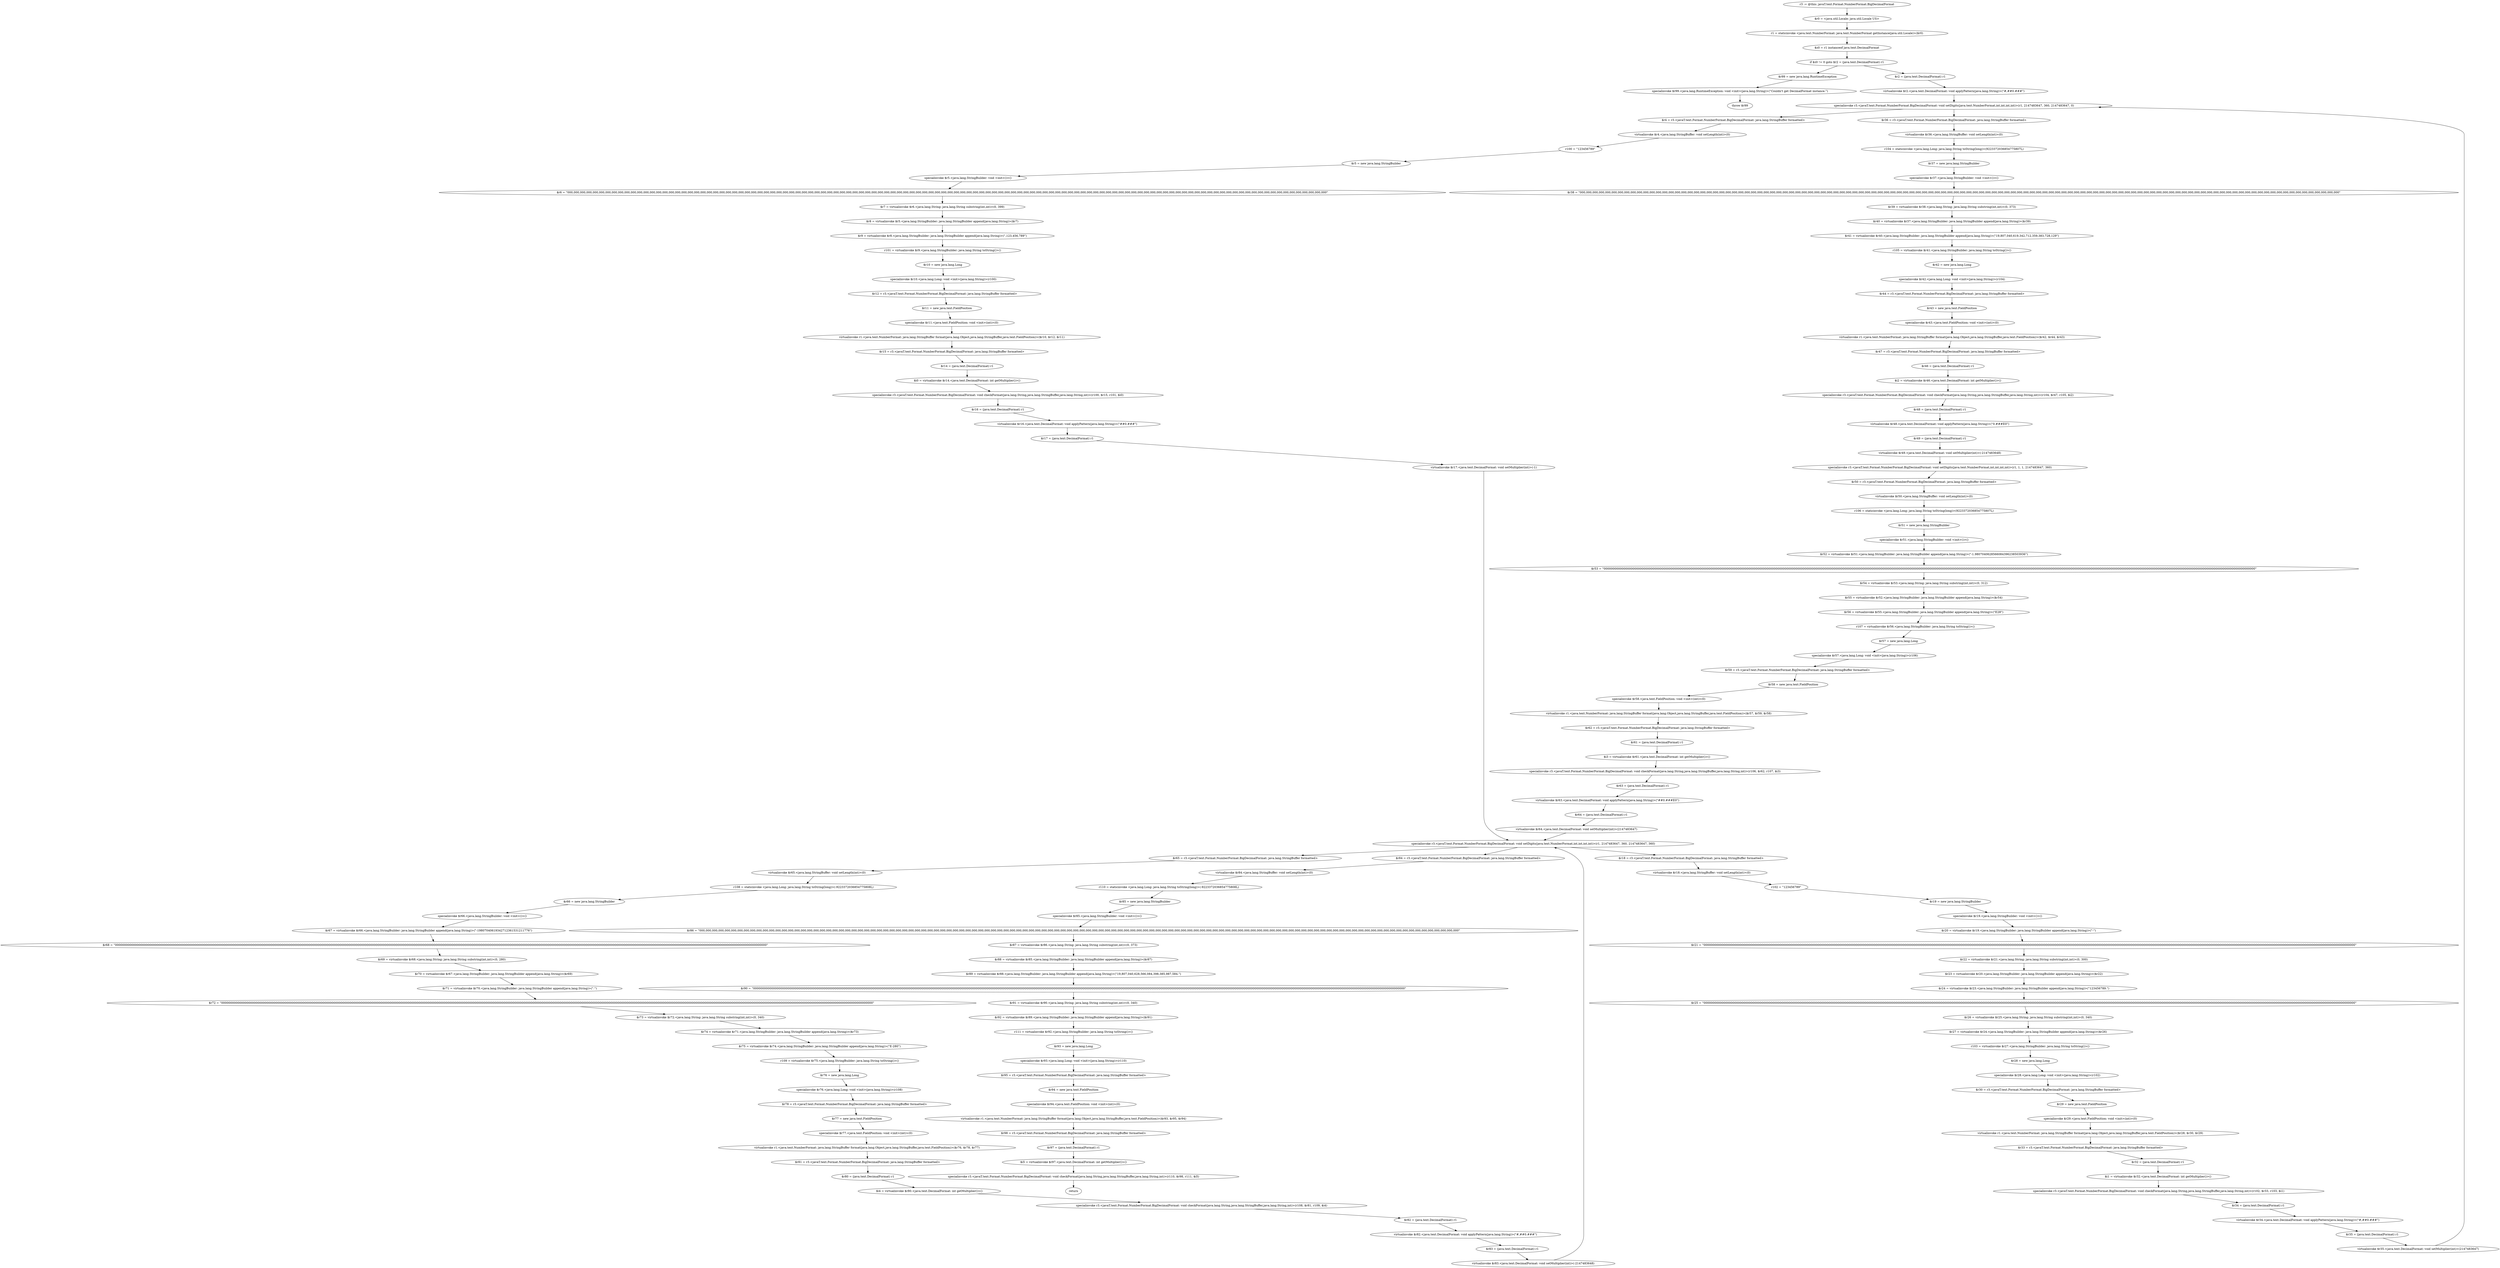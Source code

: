 digraph "unitGraph" {
    "r3 := @this: javaT.text.Format.NumberFormat.BigDecimalFormat"
    "$r0 = <java.util.Locale: java.util.Locale US>"
    "r1 = staticinvoke <java.text.NumberFormat: java.text.NumberFormat getInstance(java.util.Locale)>($r0)"
    "$z0 = r1 instanceof java.text.DecimalFormat"
    "if $z0 != 0 goto $r2 = (java.text.DecimalFormat) r1"
    "$r99 = new java.lang.RuntimeException"
    "specialinvoke $r99.<java.lang.RuntimeException: void <init>(java.lang.String)>(\"Couldn\'t get DecimalFormat instance.\")"
    "throw $r99"
    "$r2 = (java.text.DecimalFormat) r1"
    "virtualinvoke $r2.<java.text.DecimalFormat: void applyPattern(java.lang.String)>(\"#,##0.###\")"
    "specialinvoke r3.<javaT.text.Format.NumberFormat.BigDecimalFormat: void setDigits(java.text.NumberFormat,int,int,int,int)>(r1, 2147483647, 360, 2147483647, 0)"
    "$r4 = r3.<javaT.text.Format.NumberFormat.BigDecimalFormat: java.lang.StringBuffer formatted>"
    "virtualinvoke $r4.<java.lang.StringBuffer: void setLength(int)>(0)"
    "r100 = \"123456789\""
    "$r5 = new java.lang.StringBuilder"
    "specialinvoke $r5.<java.lang.StringBuilder: void <init>()>()"
    "$r6 = \"000,000,000,000,000,000,000,000,000,000,000,000,000,000,000,000,000,000,000,000,000,000,000,000,000,000,000,000,000,000,000,000,000,000,000,000,000,000,000,000,000,000,000,000,000,000,000,000,000,000,000,000,000,000,000,000,000,000,000,000,000,000,000,000,000,000,000,000,000,000,000,000,000,000,000,000,000,000,000,000,000,000,000,000,000,000,000,000,000,000,000,000,000,000,000,000,000,000,000,000,000,000,000,000,000,000,000,000,000,000,000,000,000,000,000,000,000,000,000,000\""
    "$r7 = virtualinvoke $r6.<java.lang.String: java.lang.String substring(int,int)>(0, 399)"
    "$r8 = virtualinvoke $r5.<java.lang.StringBuilder: java.lang.StringBuilder append(java.lang.String)>($r7)"
    "$r9 = virtualinvoke $r8.<java.lang.StringBuilder: java.lang.StringBuilder append(java.lang.String)>(\",123,456,789\")"
    "r101 = virtualinvoke $r9.<java.lang.StringBuilder: java.lang.String toString()>()"
    "$r10 = new java.lang.Long"
    "specialinvoke $r10.<java.lang.Long: void <init>(java.lang.String)>(r100)"
    "$r12 = r3.<javaT.text.Format.NumberFormat.BigDecimalFormat: java.lang.StringBuffer formatted>"
    "$r11 = new java.text.FieldPosition"
    "specialinvoke $r11.<java.text.FieldPosition: void <init>(int)>(0)"
    "virtualinvoke r1.<java.text.NumberFormat: java.lang.StringBuffer format(java.lang.Object,java.lang.StringBuffer,java.text.FieldPosition)>($r10, $r12, $r11)"
    "$r15 = r3.<javaT.text.Format.NumberFormat.BigDecimalFormat: java.lang.StringBuffer formatted>"
    "$r14 = (java.text.DecimalFormat) r1"
    "$i0 = virtualinvoke $r14.<java.text.DecimalFormat: int getMultiplier()>()"
    "specialinvoke r3.<javaT.text.Format.NumberFormat.BigDecimalFormat: void checkFormat(java.lang.String,java.lang.StringBuffer,java.lang.String,int)>(r100, $r15, r101, $i0)"
    "$r16 = (java.text.DecimalFormat) r1"
    "virtualinvoke $r16.<java.text.DecimalFormat: void applyPattern(java.lang.String)>(\"##0.###\")"
    "$r17 = (java.text.DecimalFormat) r1"
    "virtualinvoke $r17.<java.text.DecimalFormat: void setMultiplier(int)>(-1)"
    "specialinvoke r3.<javaT.text.Format.NumberFormat.BigDecimalFormat: void setDigits(java.text.NumberFormat,int,int,int,int)>(r1, 2147483647, 360, 2147483647, 360)"
    "$r18 = r3.<javaT.text.Format.NumberFormat.BigDecimalFormat: java.lang.StringBuffer formatted>"
    "virtualinvoke $r18.<java.lang.StringBuffer: void setLength(int)>(0)"
    "r102 = \"123456789\""
    "$r19 = new java.lang.StringBuilder"
    "specialinvoke $r19.<java.lang.StringBuilder: void <init>()>()"
    "$r20 = virtualinvoke $r19.<java.lang.StringBuilder: java.lang.StringBuilder append(java.lang.String)>(\"-\")"
    "$r21 = \"000000000000000000000000000000000000000000000000000000000000000000000000000000000000000000000000000000000000000000000000000000000000000000000000000000000000000000000000000000000000000000000000000000000000000000000000000000000000000000000000000000000000000000000000000000000000000000000000000000000000000000000000000000000000000000000000000000000000000000000000\""
    "$r22 = virtualinvoke $r21.<java.lang.String: java.lang.String substring(int,int)>(0, 300)"
    "$r23 = virtualinvoke $r20.<java.lang.StringBuilder: java.lang.StringBuilder append(java.lang.String)>($r22)"
    "$r24 = virtualinvoke $r23.<java.lang.StringBuilder: java.lang.StringBuilder append(java.lang.String)>(\"123456789.\")"
    "$r25 = \"000000000000000000000000000000000000000000000000000000000000000000000000000000000000000000000000000000000000000000000000000000000000000000000000000000000000000000000000000000000000000000000000000000000000000000000000000000000000000000000000000000000000000000000000000000000000000000000000000000000000000000000000000000000000000000000000000000000000000000000000\""
    "$r26 = virtualinvoke $r25.<java.lang.String: java.lang.String substring(int,int)>(0, 340)"
    "$r27 = virtualinvoke $r24.<java.lang.StringBuilder: java.lang.StringBuilder append(java.lang.String)>($r26)"
    "r103 = virtualinvoke $r27.<java.lang.StringBuilder: java.lang.String toString()>()"
    "$r28 = new java.lang.Long"
    "specialinvoke $r28.<java.lang.Long: void <init>(java.lang.String)>(r102)"
    "$r30 = r3.<javaT.text.Format.NumberFormat.BigDecimalFormat: java.lang.StringBuffer formatted>"
    "$r29 = new java.text.FieldPosition"
    "specialinvoke $r29.<java.text.FieldPosition: void <init>(int)>(0)"
    "virtualinvoke r1.<java.text.NumberFormat: java.lang.StringBuffer format(java.lang.Object,java.lang.StringBuffer,java.text.FieldPosition)>($r28, $r30, $r29)"
    "$r33 = r3.<javaT.text.Format.NumberFormat.BigDecimalFormat: java.lang.StringBuffer formatted>"
    "$r32 = (java.text.DecimalFormat) r1"
    "$i1 = virtualinvoke $r32.<java.text.DecimalFormat: int getMultiplier()>()"
    "specialinvoke r3.<javaT.text.Format.NumberFormat.BigDecimalFormat: void checkFormat(java.lang.String,java.lang.StringBuffer,java.lang.String,int)>(r102, $r33, r103, $i1)"
    "$r34 = (java.text.DecimalFormat) r1"
    "virtualinvoke $r34.<java.text.DecimalFormat: void applyPattern(java.lang.String)>(\"#,##0.###\")"
    "$r35 = (java.text.DecimalFormat) r1"
    "virtualinvoke $r35.<java.text.DecimalFormat: void setMultiplier(int)>(2147483647)"
    "$r36 = r3.<javaT.text.Format.NumberFormat.BigDecimalFormat: java.lang.StringBuffer formatted>"
    "virtualinvoke $r36.<java.lang.StringBuffer: void setLength(int)>(0)"
    "r104 = staticinvoke <java.lang.Long: java.lang.String toString(long)>(9223372036854775807L)"
    "$r37 = new java.lang.StringBuilder"
    "specialinvoke $r37.<java.lang.StringBuilder: void <init>()>()"
    "$r38 = \"000,000,000,000,000,000,000,000,000,000,000,000,000,000,000,000,000,000,000,000,000,000,000,000,000,000,000,000,000,000,000,000,000,000,000,000,000,000,000,000,000,000,000,000,000,000,000,000,000,000,000,000,000,000,000,000,000,000,000,000,000,000,000,000,000,000,000,000,000,000,000,000,000,000,000,000,000,000,000,000,000,000,000,000,000,000,000,000,000,000,000,000,000,000,000,000,000,000,000,000,000,000,000,000,000,000,000,000,000,000,000,000,000,000,000,000,000,000,000,000\""
    "$r39 = virtualinvoke $r38.<java.lang.String: java.lang.String substring(int,int)>(0, 373)"
    "$r40 = virtualinvoke $r37.<java.lang.StringBuilder: java.lang.StringBuilder append(java.lang.String)>($r39)"
    "$r41 = virtualinvoke $r40.<java.lang.StringBuilder: java.lang.StringBuilder append(java.lang.String)>(\"19,807,040,619,342,712,359,383,728,129\")"
    "r105 = virtualinvoke $r41.<java.lang.StringBuilder: java.lang.String toString()>()"
    "$r42 = new java.lang.Long"
    "specialinvoke $r42.<java.lang.Long: void <init>(java.lang.String)>(r104)"
    "$r44 = r3.<javaT.text.Format.NumberFormat.BigDecimalFormat: java.lang.StringBuffer formatted>"
    "$r43 = new java.text.FieldPosition"
    "specialinvoke $r43.<java.text.FieldPosition: void <init>(int)>(0)"
    "virtualinvoke r1.<java.text.NumberFormat: java.lang.StringBuffer format(java.lang.Object,java.lang.StringBuffer,java.text.FieldPosition)>($r42, $r44, $r43)"
    "$r47 = r3.<javaT.text.Format.NumberFormat.BigDecimalFormat: java.lang.StringBuffer formatted>"
    "$r46 = (java.text.DecimalFormat) r1"
    "$i2 = virtualinvoke $r46.<java.text.DecimalFormat: int getMultiplier()>()"
    "specialinvoke r3.<javaT.text.Format.NumberFormat.BigDecimalFormat: void checkFormat(java.lang.String,java.lang.StringBuffer,java.lang.String,int)>(r104, $r47, r105, $i2)"
    "$r48 = (java.text.DecimalFormat) r1"
    "virtualinvoke $r48.<java.text.DecimalFormat: void applyPattern(java.lang.String)>(\"0.###E0\")"
    "$r49 = (java.text.DecimalFormat) r1"
    "virtualinvoke $r49.<java.text.DecimalFormat: void setMultiplier(int)>(-2147483648)"
    "specialinvoke r3.<javaT.text.Format.NumberFormat.BigDecimalFormat: void setDigits(java.text.NumberFormat,int,int,int,int)>(r1, 1, 1, 2147483647, 360)"
    "$r50 = r3.<javaT.text.Format.NumberFormat.BigDecimalFormat: java.lang.StringBuffer formatted>"
    "virtualinvoke $r50.<java.lang.StringBuffer: void setLength(int)>(0)"
    "r106 = staticinvoke <java.lang.Long: java.lang.String toString(long)>(9223372036854775807L)"
    "$r51 = new java.lang.StringBuilder"
    "specialinvoke $r51.<java.lang.StringBuilder: void <init>()>()"
    "$r52 = virtualinvoke $r51.<java.lang.StringBuilder: java.lang.StringBuilder append(java.lang.String)>(\"-1.9807040628566084396238503936\")"
    "$r53 = \"000000000000000000000000000000000000000000000000000000000000000000000000000000000000000000000000000000000000000000000000000000000000000000000000000000000000000000000000000000000000000000000000000000000000000000000000000000000000000000000000000000000000000000000000000000000000000000000000000000000000000000000000000000000000000000000000000000000000000000000000\""
    "$r54 = virtualinvoke $r53.<java.lang.String: java.lang.String substring(int,int)>(0, 312)"
    "$r55 = virtualinvoke $r52.<java.lang.StringBuilder: java.lang.StringBuilder append(java.lang.String)>($r54)"
    "$r56 = virtualinvoke $r55.<java.lang.StringBuilder: java.lang.StringBuilder append(java.lang.String)>(\"E28\")"
    "r107 = virtualinvoke $r56.<java.lang.StringBuilder: java.lang.String toString()>()"
    "$r57 = new java.lang.Long"
    "specialinvoke $r57.<java.lang.Long: void <init>(java.lang.String)>(r106)"
    "$r59 = r3.<javaT.text.Format.NumberFormat.BigDecimalFormat: java.lang.StringBuffer formatted>"
    "$r58 = new java.text.FieldPosition"
    "specialinvoke $r58.<java.text.FieldPosition: void <init>(int)>(0)"
    "virtualinvoke r1.<java.text.NumberFormat: java.lang.StringBuffer format(java.lang.Object,java.lang.StringBuffer,java.text.FieldPosition)>($r57, $r59, $r58)"
    "$r62 = r3.<javaT.text.Format.NumberFormat.BigDecimalFormat: java.lang.StringBuffer formatted>"
    "$r61 = (java.text.DecimalFormat) r1"
    "$i3 = virtualinvoke $r61.<java.text.DecimalFormat: int getMultiplier()>()"
    "specialinvoke r3.<javaT.text.Format.NumberFormat.BigDecimalFormat: void checkFormat(java.lang.String,java.lang.StringBuffer,java.lang.String,int)>(r106, $r62, r107, $i3)"
    "$r63 = (java.text.DecimalFormat) r1"
    "virtualinvoke $r63.<java.text.DecimalFormat: void applyPattern(java.lang.String)>(\"##0.###E0\")"
    "$r64 = (java.text.DecimalFormat) r1"
    "virtualinvoke $r64.<java.text.DecimalFormat: void setMultiplier(int)>(2147483647)"
    "$r65 = r3.<javaT.text.Format.NumberFormat.BigDecimalFormat: java.lang.StringBuffer formatted>"
    "virtualinvoke $r65.<java.lang.StringBuffer: void setLength(int)>(0)"
    "r108 = staticinvoke <java.lang.Long: java.lang.String toString(long)>(-9223372036854775808L)"
    "$r66 = new java.lang.StringBuilder"
    "specialinvoke $r66.<java.lang.StringBuilder: void <init>()>()"
    "$r67 = virtualinvoke $r66.<java.lang.StringBuilder: java.lang.StringBuilder append(java.lang.String)>(\"-19807040619342712361531211776\")"
    "$r68 = \"000000000000000000000000000000000000000000000000000000000000000000000000000000000000000000000000000000000000000000000000000000000000000000000000000000000000000000000000000000000000000000000000000000000000000000000000000000000000000000000000000000000000000000000000000000000000000000000000000000000000000000000000000000000000000000000000000000000000000000000000\""
    "$r69 = virtualinvoke $r68.<java.lang.String: java.lang.String substring(int,int)>(0, 280)"
    "$r70 = virtualinvoke $r67.<java.lang.StringBuilder: java.lang.StringBuilder append(java.lang.String)>($r69)"
    "$r71 = virtualinvoke $r70.<java.lang.StringBuilder: java.lang.StringBuilder append(java.lang.String)>(\".\")"
    "$r72 = \"000000000000000000000000000000000000000000000000000000000000000000000000000000000000000000000000000000000000000000000000000000000000000000000000000000000000000000000000000000000000000000000000000000000000000000000000000000000000000000000000000000000000000000000000000000000000000000000000000000000000000000000000000000000000000000000000000000000000000000000000\""
    "$r73 = virtualinvoke $r72.<java.lang.String: java.lang.String substring(int,int)>(0, 340)"
    "$r74 = virtualinvoke $r71.<java.lang.StringBuilder: java.lang.StringBuilder append(java.lang.String)>($r73)"
    "$r75 = virtualinvoke $r74.<java.lang.StringBuilder: java.lang.StringBuilder append(java.lang.String)>(\"E-280\")"
    "r109 = virtualinvoke $r75.<java.lang.StringBuilder: java.lang.String toString()>()"
    "$r76 = new java.lang.Long"
    "specialinvoke $r76.<java.lang.Long: void <init>(java.lang.String)>(r108)"
    "$r78 = r3.<javaT.text.Format.NumberFormat.BigDecimalFormat: java.lang.StringBuffer formatted>"
    "$r77 = new java.text.FieldPosition"
    "specialinvoke $r77.<java.text.FieldPosition: void <init>(int)>(0)"
    "virtualinvoke r1.<java.text.NumberFormat: java.lang.StringBuffer format(java.lang.Object,java.lang.StringBuffer,java.text.FieldPosition)>($r76, $r78, $r77)"
    "$r81 = r3.<javaT.text.Format.NumberFormat.BigDecimalFormat: java.lang.StringBuffer formatted>"
    "$r80 = (java.text.DecimalFormat) r1"
    "$i4 = virtualinvoke $r80.<java.text.DecimalFormat: int getMultiplier()>()"
    "specialinvoke r3.<javaT.text.Format.NumberFormat.BigDecimalFormat: void checkFormat(java.lang.String,java.lang.StringBuffer,java.lang.String,int)>(r108, $r81, r109, $i4)"
    "$r82 = (java.text.DecimalFormat) r1"
    "virtualinvoke $r82.<java.text.DecimalFormat: void applyPattern(java.lang.String)>(\"#,##0.###\")"
    "$r83 = (java.text.DecimalFormat) r1"
    "virtualinvoke $r83.<java.text.DecimalFormat: void setMultiplier(int)>(-2147483648)"
    "$r84 = r3.<javaT.text.Format.NumberFormat.BigDecimalFormat: java.lang.StringBuffer formatted>"
    "virtualinvoke $r84.<java.lang.StringBuffer: void setLength(int)>(0)"
    "r110 = staticinvoke <java.lang.Long: java.lang.String toString(long)>(-9223372036854775808L)"
    "$r85 = new java.lang.StringBuilder"
    "specialinvoke $r85.<java.lang.StringBuilder: void <init>()>()"
    "$r86 = \"000,000,000,000,000,000,000,000,000,000,000,000,000,000,000,000,000,000,000,000,000,000,000,000,000,000,000,000,000,000,000,000,000,000,000,000,000,000,000,000,000,000,000,000,000,000,000,000,000,000,000,000,000,000,000,000,000,000,000,000,000,000,000,000,000,000,000,000,000,000,000,000,000,000,000,000,000,000,000,000,000,000,000,000,000,000,000,000,000,000,000,000,000,000,000,000,000,000,000,000,000,000,000,000,000,000,000,000,000,000,000,000,000,000,000,000,000,000,000,000\""
    "$r87 = virtualinvoke $r86.<java.lang.String: java.lang.String substring(int,int)>(0, 373)"
    "$r88 = virtualinvoke $r85.<java.lang.StringBuilder: java.lang.StringBuilder append(java.lang.String)>($r87)"
    "$r89 = virtualinvoke $r88.<java.lang.StringBuilder: java.lang.StringBuilder append(java.lang.String)>(\"19,807,040,628,566,084,398,385,987,584.\")"
    "$r90 = \"000000000000000000000000000000000000000000000000000000000000000000000000000000000000000000000000000000000000000000000000000000000000000000000000000000000000000000000000000000000000000000000000000000000000000000000000000000000000000000000000000000000000000000000000000000000000000000000000000000000000000000000000000000000000000000000000000000000000000000000000\""
    "$r91 = virtualinvoke $r90.<java.lang.String: java.lang.String substring(int,int)>(0, 340)"
    "$r92 = virtualinvoke $r89.<java.lang.StringBuilder: java.lang.StringBuilder append(java.lang.String)>($r91)"
    "r111 = virtualinvoke $r92.<java.lang.StringBuilder: java.lang.String toString()>()"
    "$r93 = new java.lang.Long"
    "specialinvoke $r93.<java.lang.Long: void <init>(java.lang.String)>(r110)"
    "$r95 = r3.<javaT.text.Format.NumberFormat.BigDecimalFormat: java.lang.StringBuffer formatted>"
    "$r94 = new java.text.FieldPosition"
    "specialinvoke $r94.<java.text.FieldPosition: void <init>(int)>(0)"
    "virtualinvoke r1.<java.text.NumberFormat: java.lang.StringBuffer format(java.lang.Object,java.lang.StringBuffer,java.text.FieldPosition)>($r93, $r95, $r94)"
    "$r98 = r3.<javaT.text.Format.NumberFormat.BigDecimalFormat: java.lang.StringBuffer formatted>"
    "$r97 = (java.text.DecimalFormat) r1"
    "$i5 = virtualinvoke $r97.<java.text.DecimalFormat: int getMultiplier()>()"
    "specialinvoke r3.<javaT.text.Format.NumberFormat.BigDecimalFormat: void checkFormat(java.lang.String,java.lang.StringBuffer,java.lang.String,int)>(r110, $r98, r111, $i5)"
    "return"
    "r3 := @this: javaT.text.Format.NumberFormat.BigDecimalFormat"->"$r0 = <java.util.Locale: java.util.Locale US>";
    "$r0 = <java.util.Locale: java.util.Locale US>"->"r1 = staticinvoke <java.text.NumberFormat: java.text.NumberFormat getInstance(java.util.Locale)>($r0)";
    "r1 = staticinvoke <java.text.NumberFormat: java.text.NumberFormat getInstance(java.util.Locale)>($r0)"->"$z0 = r1 instanceof java.text.DecimalFormat";
    "$z0 = r1 instanceof java.text.DecimalFormat"->"if $z0 != 0 goto $r2 = (java.text.DecimalFormat) r1";
    "if $z0 != 0 goto $r2 = (java.text.DecimalFormat) r1"->"$r99 = new java.lang.RuntimeException";
    "if $z0 != 0 goto $r2 = (java.text.DecimalFormat) r1"->"$r2 = (java.text.DecimalFormat) r1";
    "$r99 = new java.lang.RuntimeException"->"specialinvoke $r99.<java.lang.RuntimeException: void <init>(java.lang.String)>(\"Couldn\'t get DecimalFormat instance.\")";
    "specialinvoke $r99.<java.lang.RuntimeException: void <init>(java.lang.String)>(\"Couldn\'t get DecimalFormat instance.\")"->"throw $r99";
    "$r2 = (java.text.DecimalFormat) r1"->"virtualinvoke $r2.<java.text.DecimalFormat: void applyPattern(java.lang.String)>(\"#,##0.###\")";
    "virtualinvoke $r2.<java.text.DecimalFormat: void applyPattern(java.lang.String)>(\"#,##0.###\")"->"specialinvoke r3.<javaT.text.Format.NumberFormat.BigDecimalFormat: void setDigits(java.text.NumberFormat,int,int,int,int)>(r1, 2147483647, 360, 2147483647, 0)";
    "specialinvoke r3.<javaT.text.Format.NumberFormat.BigDecimalFormat: void setDigits(java.text.NumberFormat,int,int,int,int)>(r1, 2147483647, 360, 2147483647, 0)"->"$r4 = r3.<javaT.text.Format.NumberFormat.BigDecimalFormat: java.lang.StringBuffer formatted>";
    "$r4 = r3.<javaT.text.Format.NumberFormat.BigDecimalFormat: java.lang.StringBuffer formatted>"->"virtualinvoke $r4.<java.lang.StringBuffer: void setLength(int)>(0)";
    "virtualinvoke $r4.<java.lang.StringBuffer: void setLength(int)>(0)"->"r100 = \"123456789\"";
    "r100 = \"123456789\""->"$r5 = new java.lang.StringBuilder";
    "$r5 = new java.lang.StringBuilder"->"specialinvoke $r5.<java.lang.StringBuilder: void <init>()>()";
    "specialinvoke $r5.<java.lang.StringBuilder: void <init>()>()"->"$r6 = \"000,000,000,000,000,000,000,000,000,000,000,000,000,000,000,000,000,000,000,000,000,000,000,000,000,000,000,000,000,000,000,000,000,000,000,000,000,000,000,000,000,000,000,000,000,000,000,000,000,000,000,000,000,000,000,000,000,000,000,000,000,000,000,000,000,000,000,000,000,000,000,000,000,000,000,000,000,000,000,000,000,000,000,000,000,000,000,000,000,000,000,000,000,000,000,000,000,000,000,000,000,000,000,000,000,000,000,000,000,000,000,000,000,000,000,000,000,000,000,000\"";
    "$r6 = \"000,000,000,000,000,000,000,000,000,000,000,000,000,000,000,000,000,000,000,000,000,000,000,000,000,000,000,000,000,000,000,000,000,000,000,000,000,000,000,000,000,000,000,000,000,000,000,000,000,000,000,000,000,000,000,000,000,000,000,000,000,000,000,000,000,000,000,000,000,000,000,000,000,000,000,000,000,000,000,000,000,000,000,000,000,000,000,000,000,000,000,000,000,000,000,000,000,000,000,000,000,000,000,000,000,000,000,000,000,000,000,000,000,000,000,000,000,000,000,000\""->"$r7 = virtualinvoke $r6.<java.lang.String: java.lang.String substring(int,int)>(0, 399)";
    "$r7 = virtualinvoke $r6.<java.lang.String: java.lang.String substring(int,int)>(0, 399)"->"$r8 = virtualinvoke $r5.<java.lang.StringBuilder: java.lang.StringBuilder append(java.lang.String)>($r7)";
    "$r8 = virtualinvoke $r5.<java.lang.StringBuilder: java.lang.StringBuilder append(java.lang.String)>($r7)"->"$r9 = virtualinvoke $r8.<java.lang.StringBuilder: java.lang.StringBuilder append(java.lang.String)>(\",123,456,789\")";
    "$r9 = virtualinvoke $r8.<java.lang.StringBuilder: java.lang.StringBuilder append(java.lang.String)>(\",123,456,789\")"->"r101 = virtualinvoke $r9.<java.lang.StringBuilder: java.lang.String toString()>()";
    "r101 = virtualinvoke $r9.<java.lang.StringBuilder: java.lang.String toString()>()"->"$r10 = new java.lang.Long";
    "$r10 = new java.lang.Long"->"specialinvoke $r10.<java.lang.Long: void <init>(java.lang.String)>(r100)";
    "specialinvoke $r10.<java.lang.Long: void <init>(java.lang.String)>(r100)"->"$r12 = r3.<javaT.text.Format.NumberFormat.BigDecimalFormat: java.lang.StringBuffer formatted>";
    "$r12 = r3.<javaT.text.Format.NumberFormat.BigDecimalFormat: java.lang.StringBuffer formatted>"->"$r11 = new java.text.FieldPosition";
    "$r11 = new java.text.FieldPosition"->"specialinvoke $r11.<java.text.FieldPosition: void <init>(int)>(0)";
    "specialinvoke $r11.<java.text.FieldPosition: void <init>(int)>(0)"->"virtualinvoke r1.<java.text.NumberFormat: java.lang.StringBuffer format(java.lang.Object,java.lang.StringBuffer,java.text.FieldPosition)>($r10, $r12, $r11)";
    "virtualinvoke r1.<java.text.NumberFormat: java.lang.StringBuffer format(java.lang.Object,java.lang.StringBuffer,java.text.FieldPosition)>($r10, $r12, $r11)"->"$r15 = r3.<javaT.text.Format.NumberFormat.BigDecimalFormat: java.lang.StringBuffer formatted>";
    "$r15 = r3.<javaT.text.Format.NumberFormat.BigDecimalFormat: java.lang.StringBuffer formatted>"->"$r14 = (java.text.DecimalFormat) r1";
    "$r14 = (java.text.DecimalFormat) r1"->"$i0 = virtualinvoke $r14.<java.text.DecimalFormat: int getMultiplier()>()";
    "$i0 = virtualinvoke $r14.<java.text.DecimalFormat: int getMultiplier()>()"->"specialinvoke r3.<javaT.text.Format.NumberFormat.BigDecimalFormat: void checkFormat(java.lang.String,java.lang.StringBuffer,java.lang.String,int)>(r100, $r15, r101, $i0)";
    "specialinvoke r3.<javaT.text.Format.NumberFormat.BigDecimalFormat: void checkFormat(java.lang.String,java.lang.StringBuffer,java.lang.String,int)>(r100, $r15, r101, $i0)"->"$r16 = (java.text.DecimalFormat) r1";
    "$r16 = (java.text.DecimalFormat) r1"->"virtualinvoke $r16.<java.text.DecimalFormat: void applyPattern(java.lang.String)>(\"##0.###\")";
    "virtualinvoke $r16.<java.text.DecimalFormat: void applyPattern(java.lang.String)>(\"##0.###\")"->"$r17 = (java.text.DecimalFormat) r1";
    "$r17 = (java.text.DecimalFormat) r1"->"virtualinvoke $r17.<java.text.DecimalFormat: void setMultiplier(int)>(-1)";
    "virtualinvoke $r17.<java.text.DecimalFormat: void setMultiplier(int)>(-1)"->"specialinvoke r3.<javaT.text.Format.NumberFormat.BigDecimalFormat: void setDigits(java.text.NumberFormat,int,int,int,int)>(r1, 2147483647, 360, 2147483647, 360)";
    "specialinvoke r3.<javaT.text.Format.NumberFormat.BigDecimalFormat: void setDigits(java.text.NumberFormat,int,int,int,int)>(r1, 2147483647, 360, 2147483647, 360)"->"$r18 = r3.<javaT.text.Format.NumberFormat.BigDecimalFormat: java.lang.StringBuffer formatted>";
    "$r18 = r3.<javaT.text.Format.NumberFormat.BigDecimalFormat: java.lang.StringBuffer formatted>"->"virtualinvoke $r18.<java.lang.StringBuffer: void setLength(int)>(0)";
    "virtualinvoke $r18.<java.lang.StringBuffer: void setLength(int)>(0)"->"r102 = \"123456789\"";
    "r102 = \"123456789\""->"$r19 = new java.lang.StringBuilder";
    "$r19 = new java.lang.StringBuilder"->"specialinvoke $r19.<java.lang.StringBuilder: void <init>()>()";
    "specialinvoke $r19.<java.lang.StringBuilder: void <init>()>()"->"$r20 = virtualinvoke $r19.<java.lang.StringBuilder: java.lang.StringBuilder append(java.lang.String)>(\"-\")";
    "$r20 = virtualinvoke $r19.<java.lang.StringBuilder: java.lang.StringBuilder append(java.lang.String)>(\"-\")"->"$r21 = \"000000000000000000000000000000000000000000000000000000000000000000000000000000000000000000000000000000000000000000000000000000000000000000000000000000000000000000000000000000000000000000000000000000000000000000000000000000000000000000000000000000000000000000000000000000000000000000000000000000000000000000000000000000000000000000000000000000000000000000000000\"";
    "$r21 = \"000000000000000000000000000000000000000000000000000000000000000000000000000000000000000000000000000000000000000000000000000000000000000000000000000000000000000000000000000000000000000000000000000000000000000000000000000000000000000000000000000000000000000000000000000000000000000000000000000000000000000000000000000000000000000000000000000000000000000000000000\""->"$r22 = virtualinvoke $r21.<java.lang.String: java.lang.String substring(int,int)>(0, 300)";
    "$r22 = virtualinvoke $r21.<java.lang.String: java.lang.String substring(int,int)>(0, 300)"->"$r23 = virtualinvoke $r20.<java.lang.StringBuilder: java.lang.StringBuilder append(java.lang.String)>($r22)";
    "$r23 = virtualinvoke $r20.<java.lang.StringBuilder: java.lang.StringBuilder append(java.lang.String)>($r22)"->"$r24 = virtualinvoke $r23.<java.lang.StringBuilder: java.lang.StringBuilder append(java.lang.String)>(\"123456789.\")";
    "$r24 = virtualinvoke $r23.<java.lang.StringBuilder: java.lang.StringBuilder append(java.lang.String)>(\"123456789.\")"->"$r25 = \"000000000000000000000000000000000000000000000000000000000000000000000000000000000000000000000000000000000000000000000000000000000000000000000000000000000000000000000000000000000000000000000000000000000000000000000000000000000000000000000000000000000000000000000000000000000000000000000000000000000000000000000000000000000000000000000000000000000000000000000000\"";
    "$r25 = \"000000000000000000000000000000000000000000000000000000000000000000000000000000000000000000000000000000000000000000000000000000000000000000000000000000000000000000000000000000000000000000000000000000000000000000000000000000000000000000000000000000000000000000000000000000000000000000000000000000000000000000000000000000000000000000000000000000000000000000000000\""->"$r26 = virtualinvoke $r25.<java.lang.String: java.lang.String substring(int,int)>(0, 340)";
    "$r26 = virtualinvoke $r25.<java.lang.String: java.lang.String substring(int,int)>(0, 340)"->"$r27 = virtualinvoke $r24.<java.lang.StringBuilder: java.lang.StringBuilder append(java.lang.String)>($r26)";
    "$r27 = virtualinvoke $r24.<java.lang.StringBuilder: java.lang.StringBuilder append(java.lang.String)>($r26)"->"r103 = virtualinvoke $r27.<java.lang.StringBuilder: java.lang.String toString()>()";
    "r103 = virtualinvoke $r27.<java.lang.StringBuilder: java.lang.String toString()>()"->"$r28 = new java.lang.Long";
    "$r28 = new java.lang.Long"->"specialinvoke $r28.<java.lang.Long: void <init>(java.lang.String)>(r102)";
    "specialinvoke $r28.<java.lang.Long: void <init>(java.lang.String)>(r102)"->"$r30 = r3.<javaT.text.Format.NumberFormat.BigDecimalFormat: java.lang.StringBuffer formatted>";
    "$r30 = r3.<javaT.text.Format.NumberFormat.BigDecimalFormat: java.lang.StringBuffer formatted>"->"$r29 = new java.text.FieldPosition";
    "$r29 = new java.text.FieldPosition"->"specialinvoke $r29.<java.text.FieldPosition: void <init>(int)>(0)";
    "specialinvoke $r29.<java.text.FieldPosition: void <init>(int)>(0)"->"virtualinvoke r1.<java.text.NumberFormat: java.lang.StringBuffer format(java.lang.Object,java.lang.StringBuffer,java.text.FieldPosition)>($r28, $r30, $r29)";
    "virtualinvoke r1.<java.text.NumberFormat: java.lang.StringBuffer format(java.lang.Object,java.lang.StringBuffer,java.text.FieldPosition)>($r28, $r30, $r29)"->"$r33 = r3.<javaT.text.Format.NumberFormat.BigDecimalFormat: java.lang.StringBuffer formatted>";
    "$r33 = r3.<javaT.text.Format.NumberFormat.BigDecimalFormat: java.lang.StringBuffer formatted>"->"$r32 = (java.text.DecimalFormat) r1";
    "$r32 = (java.text.DecimalFormat) r1"->"$i1 = virtualinvoke $r32.<java.text.DecimalFormat: int getMultiplier()>()";
    "$i1 = virtualinvoke $r32.<java.text.DecimalFormat: int getMultiplier()>()"->"specialinvoke r3.<javaT.text.Format.NumberFormat.BigDecimalFormat: void checkFormat(java.lang.String,java.lang.StringBuffer,java.lang.String,int)>(r102, $r33, r103, $i1)";
    "specialinvoke r3.<javaT.text.Format.NumberFormat.BigDecimalFormat: void checkFormat(java.lang.String,java.lang.StringBuffer,java.lang.String,int)>(r102, $r33, r103, $i1)"->"$r34 = (java.text.DecimalFormat) r1";
    "$r34 = (java.text.DecimalFormat) r1"->"virtualinvoke $r34.<java.text.DecimalFormat: void applyPattern(java.lang.String)>(\"#,##0.###\")";
    "virtualinvoke $r34.<java.text.DecimalFormat: void applyPattern(java.lang.String)>(\"#,##0.###\")"->"$r35 = (java.text.DecimalFormat) r1";
    "$r35 = (java.text.DecimalFormat) r1"->"virtualinvoke $r35.<java.text.DecimalFormat: void setMultiplier(int)>(2147483647)";
    "virtualinvoke $r35.<java.text.DecimalFormat: void setMultiplier(int)>(2147483647)"->"specialinvoke r3.<javaT.text.Format.NumberFormat.BigDecimalFormat: void setDigits(java.text.NumberFormat,int,int,int,int)>(r1, 2147483647, 360, 2147483647, 0)";
    "specialinvoke r3.<javaT.text.Format.NumberFormat.BigDecimalFormat: void setDigits(java.text.NumberFormat,int,int,int,int)>(r1, 2147483647, 360, 2147483647, 0)"->"$r36 = r3.<javaT.text.Format.NumberFormat.BigDecimalFormat: java.lang.StringBuffer formatted>";
    "$r36 = r3.<javaT.text.Format.NumberFormat.BigDecimalFormat: java.lang.StringBuffer formatted>"->"virtualinvoke $r36.<java.lang.StringBuffer: void setLength(int)>(0)";
    "virtualinvoke $r36.<java.lang.StringBuffer: void setLength(int)>(0)"->"r104 = staticinvoke <java.lang.Long: java.lang.String toString(long)>(9223372036854775807L)";
    "r104 = staticinvoke <java.lang.Long: java.lang.String toString(long)>(9223372036854775807L)"->"$r37 = new java.lang.StringBuilder";
    "$r37 = new java.lang.StringBuilder"->"specialinvoke $r37.<java.lang.StringBuilder: void <init>()>()";
    "specialinvoke $r37.<java.lang.StringBuilder: void <init>()>()"->"$r38 = \"000,000,000,000,000,000,000,000,000,000,000,000,000,000,000,000,000,000,000,000,000,000,000,000,000,000,000,000,000,000,000,000,000,000,000,000,000,000,000,000,000,000,000,000,000,000,000,000,000,000,000,000,000,000,000,000,000,000,000,000,000,000,000,000,000,000,000,000,000,000,000,000,000,000,000,000,000,000,000,000,000,000,000,000,000,000,000,000,000,000,000,000,000,000,000,000,000,000,000,000,000,000,000,000,000,000,000,000,000,000,000,000,000,000,000,000,000,000,000,000\"";
    "$r38 = \"000,000,000,000,000,000,000,000,000,000,000,000,000,000,000,000,000,000,000,000,000,000,000,000,000,000,000,000,000,000,000,000,000,000,000,000,000,000,000,000,000,000,000,000,000,000,000,000,000,000,000,000,000,000,000,000,000,000,000,000,000,000,000,000,000,000,000,000,000,000,000,000,000,000,000,000,000,000,000,000,000,000,000,000,000,000,000,000,000,000,000,000,000,000,000,000,000,000,000,000,000,000,000,000,000,000,000,000,000,000,000,000,000,000,000,000,000,000,000,000\""->"$r39 = virtualinvoke $r38.<java.lang.String: java.lang.String substring(int,int)>(0, 373)";
    "$r39 = virtualinvoke $r38.<java.lang.String: java.lang.String substring(int,int)>(0, 373)"->"$r40 = virtualinvoke $r37.<java.lang.StringBuilder: java.lang.StringBuilder append(java.lang.String)>($r39)";
    "$r40 = virtualinvoke $r37.<java.lang.StringBuilder: java.lang.StringBuilder append(java.lang.String)>($r39)"->"$r41 = virtualinvoke $r40.<java.lang.StringBuilder: java.lang.StringBuilder append(java.lang.String)>(\"19,807,040,619,342,712,359,383,728,129\")";
    "$r41 = virtualinvoke $r40.<java.lang.StringBuilder: java.lang.StringBuilder append(java.lang.String)>(\"19,807,040,619,342,712,359,383,728,129\")"->"r105 = virtualinvoke $r41.<java.lang.StringBuilder: java.lang.String toString()>()";
    "r105 = virtualinvoke $r41.<java.lang.StringBuilder: java.lang.String toString()>()"->"$r42 = new java.lang.Long";
    "$r42 = new java.lang.Long"->"specialinvoke $r42.<java.lang.Long: void <init>(java.lang.String)>(r104)";
    "specialinvoke $r42.<java.lang.Long: void <init>(java.lang.String)>(r104)"->"$r44 = r3.<javaT.text.Format.NumberFormat.BigDecimalFormat: java.lang.StringBuffer formatted>";
    "$r44 = r3.<javaT.text.Format.NumberFormat.BigDecimalFormat: java.lang.StringBuffer formatted>"->"$r43 = new java.text.FieldPosition";
    "$r43 = new java.text.FieldPosition"->"specialinvoke $r43.<java.text.FieldPosition: void <init>(int)>(0)";
    "specialinvoke $r43.<java.text.FieldPosition: void <init>(int)>(0)"->"virtualinvoke r1.<java.text.NumberFormat: java.lang.StringBuffer format(java.lang.Object,java.lang.StringBuffer,java.text.FieldPosition)>($r42, $r44, $r43)";
    "virtualinvoke r1.<java.text.NumberFormat: java.lang.StringBuffer format(java.lang.Object,java.lang.StringBuffer,java.text.FieldPosition)>($r42, $r44, $r43)"->"$r47 = r3.<javaT.text.Format.NumberFormat.BigDecimalFormat: java.lang.StringBuffer formatted>";
    "$r47 = r3.<javaT.text.Format.NumberFormat.BigDecimalFormat: java.lang.StringBuffer formatted>"->"$r46 = (java.text.DecimalFormat) r1";
    "$r46 = (java.text.DecimalFormat) r1"->"$i2 = virtualinvoke $r46.<java.text.DecimalFormat: int getMultiplier()>()";
    "$i2 = virtualinvoke $r46.<java.text.DecimalFormat: int getMultiplier()>()"->"specialinvoke r3.<javaT.text.Format.NumberFormat.BigDecimalFormat: void checkFormat(java.lang.String,java.lang.StringBuffer,java.lang.String,int)>(r104, $r47, r105, $i2)";
    "specialinvoke r3.<javaT.text.Format.NumberFormat.BigDecimalFormat: void checkFormat(java.lang.String,java.lang.StringBuffer,java.lang.String,int)>(r104, $r47, r105, $i2)"->"$r48 = (java.text.DecimalFormat) r1";
    "$r48 = (java.text.DecimalFormat) r1"->"virtualinvoke $r48.<java.text.DecimalFormat: void applyPattern(java.lang.String)>(\"0.###E0\")";
    "virtualinvoke $r48.<java.text.DecimalFormat: void applyPattern(java.lang.String)>(\"0.###E0\")"->"$r49 = (java.text.DecimalFormat) r1";
    "$r49 = (java.text.DecimalFormat) r1"->"virtualinvoke $r49.<java.text.DecimalFormat: void setMultiplier(int)>(-2147483648)";
    "virtualinvoke $r49.<java.text.DecimalFormat: void setMultiplier(int)>(-2147483648)"->"specialinvoke r3.<javaT.text.Format.NumberFormat.BigDecimalFormat: void setDigits(java.text.NumberFormat,int,int,int,int)>(r1, 1, 1, 2147483647, 360)";
    "specialinvoke r3.<javaT.text.Format.NumberFormat.BigDecimalFormat: void setDigits(java.text.NumberFormat,int,int,int,int)>(r1, 1, 1, 2147483647, 360)"->"$r50 = r3.<javaT.text.Format.NumberFormat.BigDecimalFormat: java.lang.StringBuffer formatted>";
    "$r50 = r3.<javaT.text.Format.NumberFormat.BigDecimalFormat: java.lang.StringBuffer formatted>"->"virtualinvoke $r50.<java.lang.StringBuffer: void setLength(int)>(0)";
    "virtualinvoke $r50.<java.lang.StringBuffer: void setLength(int)>(0)"->"r106 = staticinvoke <java.lang.Long: java.lang.String toString(long)>(9223372036854775807L)";
    "r106 = staticinvoke <java.lang.Long: java.lang.String toString(long)>(9223372036854775807L)"->"$r51 = new java.lang.StringBuilder";
    "$r51 = new java.lang.StringBuilder"->"specialinvoke $r51.<java.lang.StringBuilder: void <init>()>()";
    "specialinvoke $r51.<java.lang.StringBuilder: void <init>()>()"->"$r52 = virtualinvoke $r51.<java.lang.StringBuilder: java.lang.StringBuilder append(java.lang.String)>(\"-1.9807040628566084396238503936\")";
    "$r52 = virtualinvoke $r51.<java.lang.StringBuilder: java.lang.StringBuilder append(java.lang.String)>(\"-1.9807040628566084396238503936\")"->"$r53 = \"000000000000000000000000000000000000000000000000000000000000000000000000000000000000000000000000000000000000000000000000000000000000000000000000000000000000000000000000000000000000000000000000000000000000000000000000000000000000000000000000000000000000000000000000000000000000000000000000000000000000000000000000000000000000000000000000000000000000000000000000\"";
    "$r53 = \"000000000000000000000000000000000000000000000000000000000000000000000000000000000000000000000000000000000000000000000000000000000000000000000000000000000000000000000000000000000000000000000000000000000000000000000000000000000000000000000000000000000000000000000000000000000000000000000000000000000000000000000000000000000000000000000000000000000000000000000000\""->"$r54 = virtualinvoke $r53.<java.lang.String: java.lang.String substring(int,int)>(0, 312)";
    "$r54 = virtualinvoke $r53.<java.lang.String: java.lang.String substring(int,int)>(0, 312)"->"$r55 = virtualinvoke $r52.<java.lang.StringBuilder: java.lang.StringBuilder append(java.lang.String)>($r54)";
    "$r55 = virtualinvoke $r52.<java.lang.StringBuilder: java.lang.StringBuilder append(java.lang.String)>($r54)"->"$r56 = virtualinvoke $r55.<java.lang.StringBuilder: java.lang.StringBuilder append(java.lang.String)>(\"E28\")";
    "$r56 = virtualinvoke $r55.<java.lang.StringBuilder: java.lang.StringBuilder append(java.lang.String)>(\"E28\")"->"r107 = virtualinvoke $r56.<java.lang.StringBuilder: java.lang.String toString()>()";
    "r107 = virtualinvoke $r56.<java.lang.StringBuilder: java.lang.String toString()>()"->"$r57 = new java.lang.Long";
    "$r57 = new java.lang.Long"->"specialinvoke $r57.<java.lang.Long: void <init>(java.lang.String)>(r106)";
    "specialinvoke $r57.<java.lang.Long: void <init>(java.lang.String)>(r106)"->"$r59 = r3.<javaT.text.Format.NumberFormat.BigDecimalFormat: java.lang.StringBuffer formatted>";
    "$r59 = r3.<javaT.text.Format.NumberFormat.BigDecimalFormat: java.lang.StringBuffer formatted>"->"$r58 = new java.text.FieldPosition";
    "$r58 = new java.text.FieldPosition"->"specialinvoke $r58.<java.text.FieldPosition: void <init>(int)>(0)";
    "specialinvoke $r58.<java.text.FieldPosition: void <init>(int)>(0)"->"virtualinvoke r1.<java.text.NumberFormat: java.lang.StringBuffer format(java.lang.Object,java.lang.StringBuffer,java.text.FieldPosition)>($r57, $r59, $r58)";
    "virtualinvoke r1.<java.text.NumberFormat: java.lang.StringBuffer format(java.lang.Object,java.lang.StringBuffer,java.text.FieldPosition)>($r57, $r59, $r58)"->"$r62 = r3.<javaT.text.Format.NumberFormat.BigDecimalFormat: java.lang.StringBuffer formatted>";
    "$r62 = r3.<javaT.text.Format.NumberFormat.BigDecimalFormat: java.lang.StringBuffer formatted>"->"$r61 = (java.text.DecimalFormat) r1";
    "$r61 = (java.text.DecimalFormat) r1"->"$i3 = virtualinvoke $r61.<java.text.DecimalFormat: int getMultiplier()>()";
    "$i3 = virtualinvoke $r61.<java.text.DecimalFormat: int getMultiplier()>()"->"specialinvoke r3.<javaT.text.Format.NumberFormat.BigDecimalFormat: void checkFormat(java.lang.String,java.lang.StringBuffer,java.lang.String,int)>(r106, $r62, r107, $i3)";
    "specialinvoke r3.<javaT.text.Format.NumberFormat.BigDecimalFormat: void checkFormat(java.lang.String,java.lang.StringBuffer,java.lang.String,int)>(r106, $r62, r107, $i3)"->"$r63 = (java.text.DecimalFormat) r1";
    "$r63 = (java.text.DecimalFormat) r1"->"virtualinvoke $r63.<java.text.DecimalFormat: void applyPattern(java.lang.String)>(\"##0.###E0\")";
    "virtualinvoke $r63.<java.text.DecimalFormat: void applyPattern(java.lang.String)>(\"##0.###E0\")"->"$r64 = (java.text.DecimalFormat) r1";
    "$r64 = (java.text.DecimalFormat) r1"->"virtualinvoke $r64.<java.text.DecimalFormat: void setMultiplier(int)>(2147483647)";
    "virtualinvoke $r64.<java.text.DecimalFormat: void setMultiplier(int)>(2147483647)"->"specialinvoke r3.<javaT.text.Format.NumberFormat.BigDecimalFormat: void setDigits(java.text.NumberFormat,int,int,int,int)>(r1, 2147483647, 360, 2147483647, 360)";
    "specialinvoke r3.<javaT.text.Format.NumberFormat.BigDecimalFormat: void setDigits(java.text.NumberFormat,int,int,int,int)>(r1, 2147483647, 360, 2147483647, 360)"->"$r65 = r3.<javaT.text.Format.NumberFormat.BigDecimalFormat: java.lang.StringBuffer formatted>";
    "$r65 = r3.<javaT.text.Format.NumberFormat.BigDecimalFormat: java.lang.StringBuffer formatted>"->"virtualinvoke $r65.<java.lang.StringBuffer: void setLength(int)>(0)";
    "virtualinvoke $r65.<java.lang.StringBuffer: void setLength(int)>(0)"->"r108 = staticinvoke <java.lang.Long: java.lang.String toString(long)>(-9223372036854775808L)";
    "r108 = staticinvoke <java.lang.Long: java.lang.String toString(long)>(-9223372036854775808L)"->"$r66 = new java.lang.StringBuilder";
    "$r66 = new java.lang.StringBuilder"->"specialinvoke $r66.<java.lang.StringBuilder: void <init>()>()";
    "specialinvoke $r66.<java.lang.StringBuilder: void <init>()>()"->"$r67 = virtualinvoke $r66.<java.lang.StringBuilder: java.lang.StringBuilder append(java.lang.String)>(\"-19807040619342712361531211776\")";
    "$r67 = virtualinvoke $r66.<java.lang.StringBuilder: java.lang.StringBuilder append(java.lang.String)>(\"-19807040619342712361531211776\")"->"$r68 = \"000000000000000000000000000000000000000000000000000000000000000000000000000000000000000000000000000000000000000000000000000000000000000000000000000000000000000000000000000000000000000000000000000000000000000000000000000000000000000000000000000000000000000000000000000000000000000000000000000000000000000000000000000000000000000000000000000000000000000000000000\"";
    "$r68 = \"000000000000000000000000000000000000000000000000000000000000000000000000000000000000000000000000000000000000000000000000000000000000000000000000000000000000000000000000000000000000000000000000000000000000000000000000000000000000000000000000000000000000000000000000000000000000000000000000000000000000000000000000000000000000000000000000000000000000000000000000\""->"$r69 = virtualinvoke $r68.<java.lang.String: java.lang.String substring(int,int)>(0, 280)";
    "$r69 = virtualinvoke $r68.<java.lang.String: java.lang.String substring(int,int)>(0, 280)"->"$r70 = virtualinvoke $r67.<java.lang.StringBuilder: java.lang.StringBuilder append(java.lang.String)>($r69)";
    "$r70 = virtualinvoke $r67.<java.lang.StringBuilder: java.lang.StringBuilder append(java.lang.String)>($r69)"->"$r71 = virtualinvoke $r70.<java.lang.StringBuilder: java.lang.StringBuilder append(java.lang.String)>(\".\")";
    "$r71 = virtualinvoke $r70.<java.lang.StringBuilder: java.lang.StringBuilder append(java.lang.String)>(\".\")"->"$r72 = \"000000000000000000000000000000000000000000000000000000000000000000000000000000000000000000000000000000000000000000000000000000000000000000000000000000000000000000000000000000000000000000000000000000000000000000000000000000000000000000000000000000000000000000000000000000000000000000000000000000000000000000000000000000000000000000000000000000000000000000000000\"";
    "$r72 = \"000000000000000000000000000000000000000000000000000000000000000000000000000000000000000000000000000000000000000000000000000000000000000000000000000000000000000000000000000000000000000000000000000000000000000000000000000000000000000000000000000000000000000000000000000000000000000000000000000000000000000000000000000000000000000000000000000000000000000000000000\""->"$r73 = virtualinvoke $r72.<java.lang.String: java.lang.String substring(int,int)>(0, 340)";
    "$r73 = virtualinvoke $r72.<java.lang.String: java.lang.String substring(int,int)>(0, 340)"->"$r74 = virtualinvoke $r71.<java.lang.StringBuilder: java.lang.StringBuilder append(java.lang.String)>($r73)";
    "$r74 = virtualinvoke $r71.<java.lang.StringBuilder: java.lang.StringBuilder append(java.lang.String)>($r73)"->"$r75 = virtualinvoke $r74.<java.lang.StringBuilder: java.lang.StringBuilder append(java.lang.String)>(\"E-280\")";
    "$r75 = virtualinvoke $r74.<java.lang.StringBuilder: java.lang.StringBuilder append(java.lang.String)>(\"E-280\")"->"r109 = virtualinvoke $r75.<java.lang.StringBuilder: java.lang.String toString()>()";
    "r109 = virtualinvoke $r75.<java.lang.StringBuilder: java.lang.String toString()>()"->"$r76 = new java.lang.Long";
    "$r76 = new java.lang.Long"->"specialinvoke $r76.<java.lang.Long: void <init>(java.lang.String)>(r108)";
    "specialinvoke $r76.<java.lang.Long: void <init>(java.lang.String)>(r108)"->"$r78 = r3.<javaT.text.Format.NumberFormat.BigDecimalFormat: java.lang.StringBuffer formatted>";
    "$r78 = r3.<javaT.text.Format.NumberFormat.BigDecimalFormat: java.lang.StringBuffer formatted>"->"$r77 = new java.text.FieldPosition";
    "$r77 = new java.text.FieldPosition"->"specialinvoke $r77.<java.text.FieldPosition: void <init>(int)>(0)";
    "specialinvoke $r77.<java.text.FieldPosition: void <init>(int)>(0)"->"virtualinvoke r1.<java.text.NumberFormat: java.lang.StringBuffer format(java.lang.Object,java.lang.StringBuffer,java.text.FieldPosition)>($r76, $r78, $r77)";
    "virtualinvoke r1.<java.text.NumberFormat: java.lang.StringBuffer format(java.lang.Object,java.lang.StringBuffer,java.text.FieldPosition)>($r76, $r78, $r77)"->"$r81 = r3.<javaT.text.Format.NumberFormat.BigDecimalFormat: java.lang.StringBuffer formatted>";
    "$r81 = r3.<javaT.text.Format.NumberFormat.BigDecimalFormat: java.lang.StringBuffer formatted>"->"$r80 = (java.text.DecimalFormat) r1";
    "$r80 = (java.text.DecimalFormat) r1"->"$i4 = virtualinvoke $r80.<java.text.DecimalFormat: int getMultiplier()>()";
    "$i4 = virtualinvoke $r80.<java.text.DecimalFormat: int getMultiplier()>()"->"specialinvoke r3.<javaT.text.Format.NumberFormat.BigDecimalFormat: void checkFormat(java.lang.String,java.lang.StringBuffer,java.lang.String,int)>(r108, $r81, r109, $i4)";
    "specialinvoke r3.<javaT.text.Format.NumberFormat.BigDecimalFormat: void checkFormat(java.lang.String,java.lang.StringBuffer,java.lang.String,int)>(r108, $r81, r109, $i4)"->"$r82 = (java.text.DecimalFormat) r1";
    "$r82 = (java.text.DecimalFormat) r1"->"virtualinvoke $r82.<java.text.DecimalFormat: void applyPattern(java.lang.String)>(\"#,##0.###\")";
    "virtualinvoke $r82.<java.text.DecimalFormat: void applyPattern(java.lang.String)>(\"#,##0.###\")"->"$r83 = (java.text.DecimalFormat) r1";
    "$r83 = (java.text.DecimalFormat) r1"->"virtualinvoke $r83.<java.text.DecimalFormat: void setMultiplier(int)>(-2147483648)";
    "virtualinvoke $r83.<java.text.DecimalFormat: void setMultiplier(int)>(-2147483648)"->"specialinvoke r3.<javaT.text.Format.NumberFormat.BigDecimalFormat: void setDigits(java.text.NumberFormat,int,int,int,int)>(r1, 2147483647, 360, 2147483647, 360)";
    "specialinvoke r3.<javaT.text.Format.NumberFormat.BigDecimalFormat: void setDigits(java.text.NumberFormat,int,int,int,int)>(r1, 2147483647, 360, 2147483647, 360)"->"$r84 = r3.<javaT.text.Format.NumberFormat.BigDecimalFormat: java.lang.StringBuffer formatted>";
    "$r84 = r3.<javaT.text.Format.NumberFormat.BigDecimalFormat: java.lang.StringBuffer formatted>"->"virtualinvoke $r84.<java.lang.StringBuffer: void setLength(int)>(0)";
    "virtualinvoke $r84.<java.lang.StringBuffer: void setLength(int)>(0)"->"r110 = staticinvoke <java.lang.Long: java.lang.String toString(long)>(-9223372036854775808L)";
    "r110 = staticinvoke <java.lang.Long: java.lang.String toString(long)>(-9223372036854775808L)"->"$r85 = new java.lang.StringBuilder";
    "$r85 = new java.lang.StringBuilder"->"specialinvoke $r85.<java.lang.StringBuilder: void <init>()>()";
    "specialinvoke $r85.<java.lang.StringBuilder: void <init>()>()"->"$r86 = \"000,000,000,000,000,000,000,000,000,000,000,000,000,000,000,000,000,000,000,000,000,000,000,000,000,000,000,000,000,000,000,000,000,000,000,000,000,000,000,000,000,000,000,000,000,000,000,000,000,000,000,000,000,000,000,000,000,000,000,000,000,000,000,000,000,000,000,000,000,000,000,000,000,000,000,000,000,000,000,000,000,000,000,000,000,000,000,000,000,000,000,000,000,000,000,000,000,000,000,000,000,000,000,000,000,000,000,000,000,000,000,000,000,000,000,000,000,000,000,000\"";
    "$r86 = \"000,000,000,000,000,000,000,000,000,000,000,000,000,000,000,000,000,000,000,000,000,000,000,000,000,000,000,000,000,000,000,000,000,000,000,000,000,000,000,000,000,000,000,000,000,000,000,000,000,000,000,000,000,000,000,000,000,000,000,000,000,000,000,000,000,000,000,000,000,000,000,000,000,000,000,000,000,000,000,000,000,000,000,000,000,000,000,000,000,000,000,000,000,000,000,000,000,000,000,000,000,000,000,000,000,000,000,000,000,000,000,000,000,000,000,000,000,000,000,000\""->"$r87 = virtualinvoke $r86.<java.lang.String: java.lang.String substring(int,int)>(0, 373)";
    "$r87 = virtualinvoke $r86.<java.lang.String: java.lang.String substring(int,int)>(0, 373)"->"$r88 = virtualinvoke $r85.<java.lang.StringBuilder: java.lang.StringBuilder append(java.lang.String)>($r87)";
    "$r88 = virtualinvoke $r85.<java.lang.StringBuilder: java.lang.StringBuilder append(java.lang.String)>($r87)"->"$r89 = virtualinvoke $r88.<java.lang.StringBuilder: java.lang.StringBuilder append(java.lang.String)>(\"19,807,040,628,566,084,398,385,987,584.\")";
    "$r89 = virtualinvoke $r88.<java.lang.StringBuilder: java.lang.StringBuilder append(java.lang.String)>(\"19,807,040,628,566,084,398,385,987,584.\")"->"$r90 = \"000000000000000000000000000000000000000000000000000000000000000000000000000000000000000000000000000000000000000000000000000000000000000000000000000000000000000000000000000000000000000000000000000000000000000000000000000000000000000000000000000000000000000000000000000000000000000000000000000000000000000000000000000000000000000000000000000000000000000000000000\"";
    "$r90 = \"000000000000000000000000000000000000000000000000000000000000000000000000000000000000000000000000000000000000000000000000000000000000000000000000000000000000000000000000000000000000000000000000000000000000000000000000000000000000000000000000000000000000000000000000000000000000000000000000000000000000000000000000000000000000000000000000000000000000000000000000\""->"$r91 = virtualinvoke $r90.<java.lang.String: java.lang.String substring(int,int)>(0, 340)";
    "$r91 = virtualinvoke $r90.<java.lang.String: java.lang.String substring(int,int)>(0, 340)"->"$r92 = virtualinvoke $r89.<java.lang.StringBuilder: java.lang.StringBuilder append(java.lang.String)>($r91)";
    "$r92 = virtualinvoke $r89.<java.lang.StringBuilder: java.lang.StringBuilder append(java.lang.String)>($r91)"->"r111 = virtualinvoke $r92.<java.lang.StringBuilder: java.lang.String toString()>()";
    "r111 = virtualinvoke $r92.<java.lang.StringBuilder: java.lang.String toString()>()"->"$r93 = new java.lang.Long";
    "$r93 = new java.lang.Long"->"specialinvoke $r93.<java.lang.Long: void <init>(java.lang.String)>(r110)";
    "specialinvoke $r93.<java.lang.Long: void <init>(java.lang.String)>(r110)"->"$r95 = r3.<javaT.text.Format.NumberFormat.BigDecimalFormat: java.lang.StringBuffer formatted>";
    "$r95 = r3.<javaT.text.Format.NumberFormat.BigDecimalFormat: java.lang.StringBuffer formatted>"->"$r94 = new java.text.FieldPosition";
    "$r94 = new java.text.FieldPosition"->"specialinvoke $r94.<java.text.FieldPosition: void <init>(int)>(0)";
    "specialinvoke $r94.<java.text.FieldPosition: void <init>(int)>(0)"->"virtualinvoke r1.<java.text.NumberFormat: java.lang.StringBuffer format(java.lang.Object,java.lang.StringBuffer,java.text.FieldPosition)>($r93, $r95, $r94)";
    "virtualinvoke r1.<java.text.NumberFormat: java.lang.StringBuffer format(java.lang.Object,java.lang.StringBuffer,java.text.FieldPosition)>($r93, $r95, $r94)"->"$r98 = r3.<javaT.text.Format.NumberFormat.BigDecimalFormat: java.lang.StringBuffer formatted>";
    "$r98 = r3.<javaT.text.Format.NumberFormat.BigDecimalFormat: java.lang.StringBuffer formatted>"->"$r97 = (java.text.DecimalFormat) r1";
    "$r97 = (java.text.DecimalFormat) r1"->"$i5 = virtualinvoke $r97.<java.text.DecimalFormat: int getMultiplier()>()";
    "$i5 = virtualinvoke $r97.<java.text.DecimalFormat: int getMultiplier()>()"->"specialinvoke r3.<javaT.text.Format.NumberFormat.BigDecimalFormat: void checkFormat(java.lang.String,java.lang.StringBuffer,java.lang.String,int)>(r110, $r98, r111, $i5)";
    "specialinvoke r3.<javaT.text.Format.NumberFormat.BigDecimalFormat: void checkFormat(java.lang.String,java.lang.StringBuffer,java.lang.String,int)>(r110, $r98, r111, $i5)"->"return";
}
